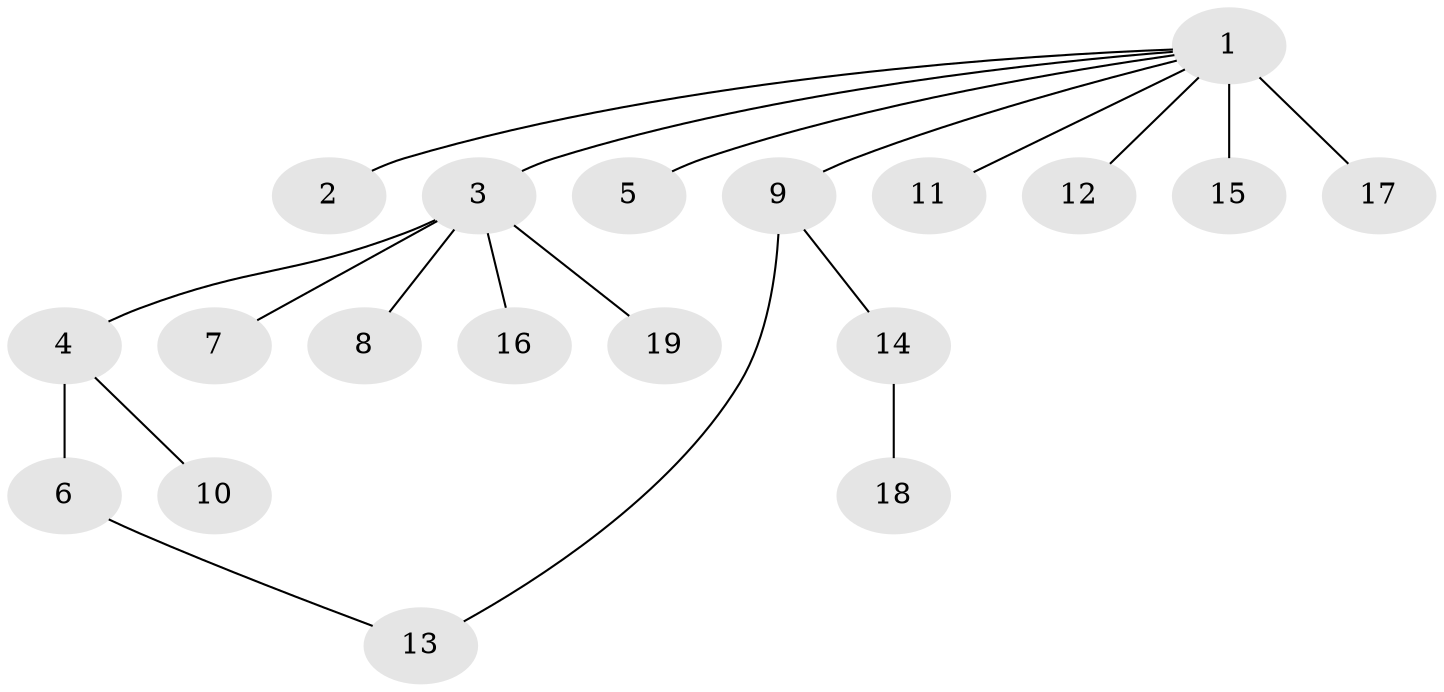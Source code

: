 // original degree distribution, {16: 0.016129032258064516, 2: 0.1774193548387097, 9: 0.016129032258064516, 3: 0.0967741935483871, 6: 0.016129032258064516, 1: 0.6290322580645161, 5: 0.03225806451612903, 4: 0.016129032258064516}
// Generated by graph-tools (version 1.1) at 2025/50/03/04/25 22:50:18]
// undirected, 19 vertices, 19 edges
graph export_dot {
  node [color=gray90,style=filled];
  1;
  2;
  3;
  4;
  5;
  6;
  7;
  8;
  9;
  10;
  11;
  12;
  13;
  14;
  15;
  16;
  17;
  18;
  19;
  1 -- 2 [weight=1.0];
  1 -- 3 [weight=1.0];
  1 -- 5 [weight=1.0];
  1 -- 9 [weight=1.0];
  1 -- 11 [weight=1.0];
  1 -- 12 [weight=1.0];
  1 -- 15 [weight=7.0];
  1 -- 17 [weight=1.0];
  3 -- 4 [weight=1.0];
  3 -- 7 [weight=1.0];
  3 -- 8 [weight=1.0];
  3 -- 16 [weight=1.0];
  3 -- 19 [weight=1.0];
  4 -- 6 [weight=4.0];
  4 -- 10 [weight=1.0];
  6 -- 13 [weight=1.0];
  9 -- 13 [weight=1.0];
  9 -- 14 [weight=1.0];
  14 -- 18 [weight=1.0];
}
